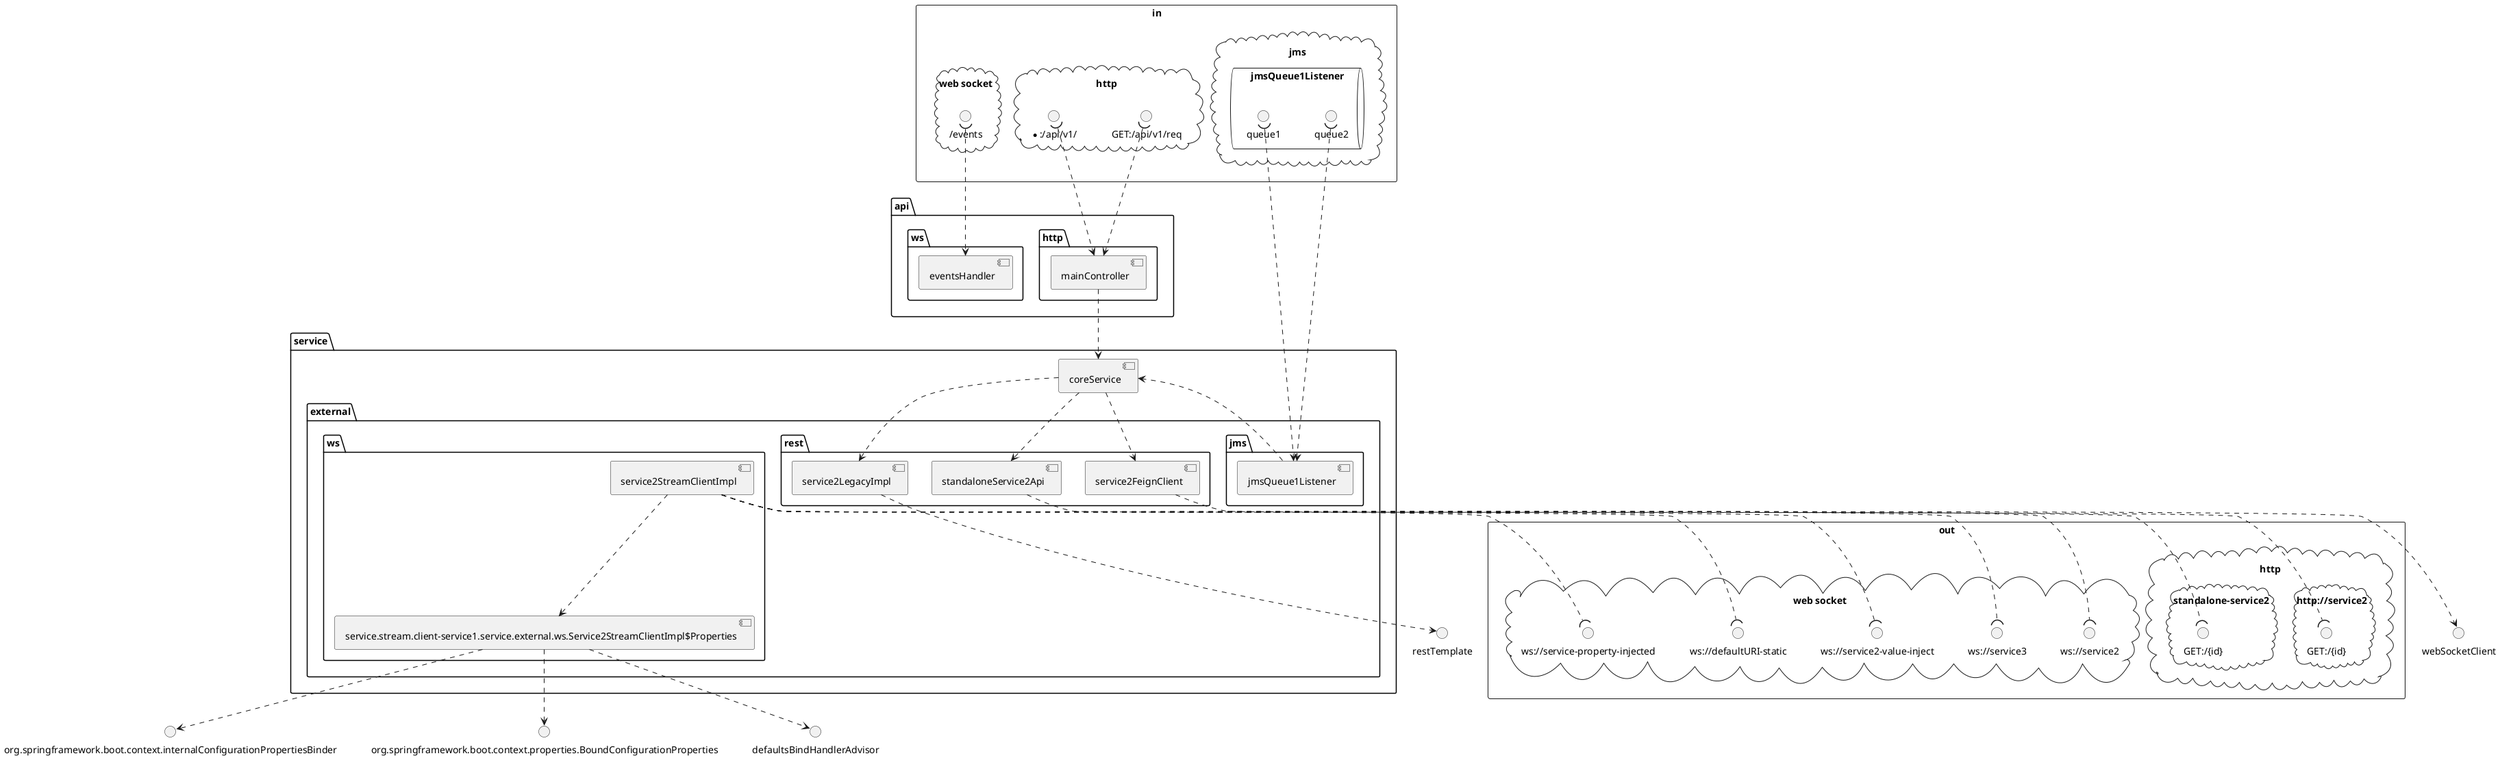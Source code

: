 @startuml
package "api" as api {
  package "http" as api.http {
    [mainController] as mainController
  }
  package "ws" as api.ws {
    [eventsHandler] as eventsHandler
    [eventsHandler] as eventsHandler
  }
}
package "service" as service {
  [coreService] as coreService
  package "external" as service.external {
    package "jms" as service.external.jms {
      [jmsQueue1Listener] as jmsQueue1Listener
    }
    package "rest" as service.external.rest {
      [service2LegacyImpl] as service2LegacyImpl
      [standaloneService2Api] as standaloneService2Api
      [service2FeignClient] as service2FeignClient
    }
    package "ws" as service.external.ws {
      [service2StreamClientImpl] as service2StreamClientImpl
      [service.stream.client-service1.service.external.ws.Service2StreamClientImpl$Properties] as service.stream.client.service1.service.external.ws.Service2StreamClientImplProperties
    }
  }
}
mainController ..> coreService
coreService ..> service2FeignClient
coreService ..> service2LegacyImpl
coreService ..> standaloneService2Api
jmsQueue1Listener ..> coreService
service2LegacyImpl ..> restTemplate
service2StreamClientImpl ..> webSocketClient
service2StreamClientImpl ..> service.stream.client.service1.service.external.ws.Service2StreamClientImplProperties
service.stream.client.service1.service.external.ws.Service2StreamClientImplProperties ..> org.springframework.boot.context.internalConfigurationPropertiesBinder
service.stream.client.service1.service.external.ws.Service2StreamClientImplProperties ..> org.springframework.boot.context.properties.BoundConfigurationProperties
service.stream.client.service1.service.external.ws.Service2StreamClientImplProperties ..> defaultsBindHandlerAdvisor
rectangle "in" as in {
  cloud "http" as in.http {
    interface "GET:/api/v1/req" as mainController.in.http.GET..api.v1.req
    mainController.in.http.GET..api.v1.req )..> mainController
    interface "*:/api/v1/" as mainController.in.http...api.v1.
    mainController.in.http...api.v1. )..> mainController
  }
  cloud "web socket" as in.websocket {
    interface "/events" as eventsHandler.in.ws..events
    eventsHandler.in.ws..events )..> eventsHandler
  }
  cloud "jms" as in.jms {
    queue "jmsQueue1Listener" as in.jmsQueue1Listener {
      interface "queue1" as jmsQueue1Listener.in.jms.queue1
      jmsQueue1Listener.in.jms.queue1 )..> jmsQueue1Listener
      interface "queue2" as jmsQueue1Listener.in.jms.queue2
      jmsQueue1Listener.in.jms.queue2 )..> jmsQueue1Listener
    }
  }
}
rectangle "out" as out {
  cloud "http" as out.http {
    cloud "standalone-service2" as out.standalone.service2 {
      interface "GET:/{id}" as standaloneService2Api.out.http.GET..id
      standaloneService2Api ..( standaloneService2Api.out.http.GET..id
    }
    cloud "http://service2" as out.http...service2 {
      interface "GET:/{id}" as service2FeignClient.out.http.GET..id
      service2FeignClient ..( service2FeignClient.out.http.GET..id
    }
  }
  cloud "web socket" as out.websocket {
    interface "ws://service2" as service2StreamClientImpl.out.ws.ws...service2
    service2StreamClientImpl ..( service2StreamClientImpl.out.ws.ws...service2
    interface "ws://service3" as service2StreamClientImpl.out.ws.ws...service3
    service2StreamClientImpl ..( service2StreamClientImpl.out.ws.ws...service3
    interface "ws://service2-value-inject" as service2StreamClientImpl.out.ws.ws...service2.value.inject
    service2StreamClientImpl ..( service2StreamClientImpl.out.ws.ws...service2.value.inject
    interface "ws://defaultURI-static" as service2StreamClientImpl.out.ws.ws...defaultURI.static
    service2StreamClientImpl ..( service2StreamClientImpl.out.ws.ws...defaultURI.static
    interface "ws://service-property-injected" as service2StreamClientImpl.out.ws.ws...service.property.injected
    service2StreamClientImpl ..( service2StreamClientImpl.out.ws.ws...service.property.injected
  }
}
@enduml
